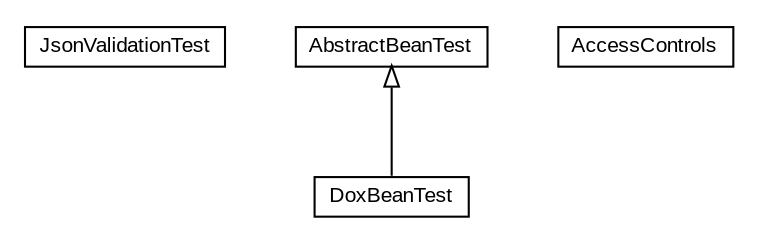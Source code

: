 #!/usr/local/bin/dot
#
# Class diagram 
# Generated by UMLGraph version R5_6-24-gf6e263 (http://www.umlgraph.org/)
#

digraph G {
	edge [fontname="arial",fontsize=10,labelfontname="arial",labelfontsize=10];
	node [fontname="arial",fontsize=10,shape=plaintext];
	nodesep=0.25;
	ranksep=0.5;
	// net.trajano.doxdb.sample.test.JsonValidationTest
	c0 [label=<<table title="net.trajano.doxdb.sample.test.JsonValidationTest" border="0" cellborder="1" cellspacing="0" cellpadding="2" port="p" href="./JsonValidationTest.html">
		<tr><td><table border="0" cellspacing="0" cellpadding="1">
<tr><td align="center" balign="center"> JsonValidationTest </td></tr>
		</table></td></tr>
		</table>>, URL="./JsonValidationTest.html", fontname="arial", fontcolor="black", fontsize=10.0];
	// net.trajano.doxdb.sample.test.DoxBeanTest
	c1 [label=<<table title="net.trajano.doxdb.sample.test.DoxBeanTest" border="0" cellborder="1" cellspacing="0" cellpadding="2" port="p" href="./DoxBeanTest.html">
		<tr><td><table border="0" cellspacing="0" cellpadding="1">
<tr><td align="center" balign="center"> DoxBeanTest </td></tr>
		</table></td></tr>
		</table>>, URL="./DoxBeanTest.html", fontname="arial", fontcolor="black", fontsize=10.0];
	// net.trajano.doxdb.sample.test.AccessControls
	c2 [label=<<table title="net.trajano.doxdb.sample.test.AccessControls" border="0" cellborder="1" cellspacing="0" cellpadding="2" port="p" href="./AccessControls.html">
		<tr><td><table border="0" cellspacing="0" cellpadding="1">
<tr><td align="center" balign="center"> AccessControls </td></tr>
		</table></td></tr>
		</table>>, URL="./AccessControls.html", fontname="arial", fontcolor="black", fontsize=10.0];
	// net.trajano.doxdb.sample.test.AbstractBeanTest
	c3 [label=<<table title="net.trajano.doxdb.sample.test.AbstractBeanTest" border="0" cellborder="1" cellspacing="0" cellpadding="2" port="p" href="./AbstractBeanTest.html">
		<tr><td><table border="0" cellspacing="0" cellpadding="1">
<tr><td align="center" balign="center"> AbstractBeanTest </td></tr>
		</table></td></tr>
		</table>>, URL="./AbstractBeanTest.html", fontname="arial", fontcolor="black", fontsize=10.0];
	//net.trajano.doxdb.sample.test.DoxBeanTest extends net.trajano.doxdb.sample.test.AbstractBeanTest
	c3:p -> c1:p [dir=back,arrowtail=empty];
}

